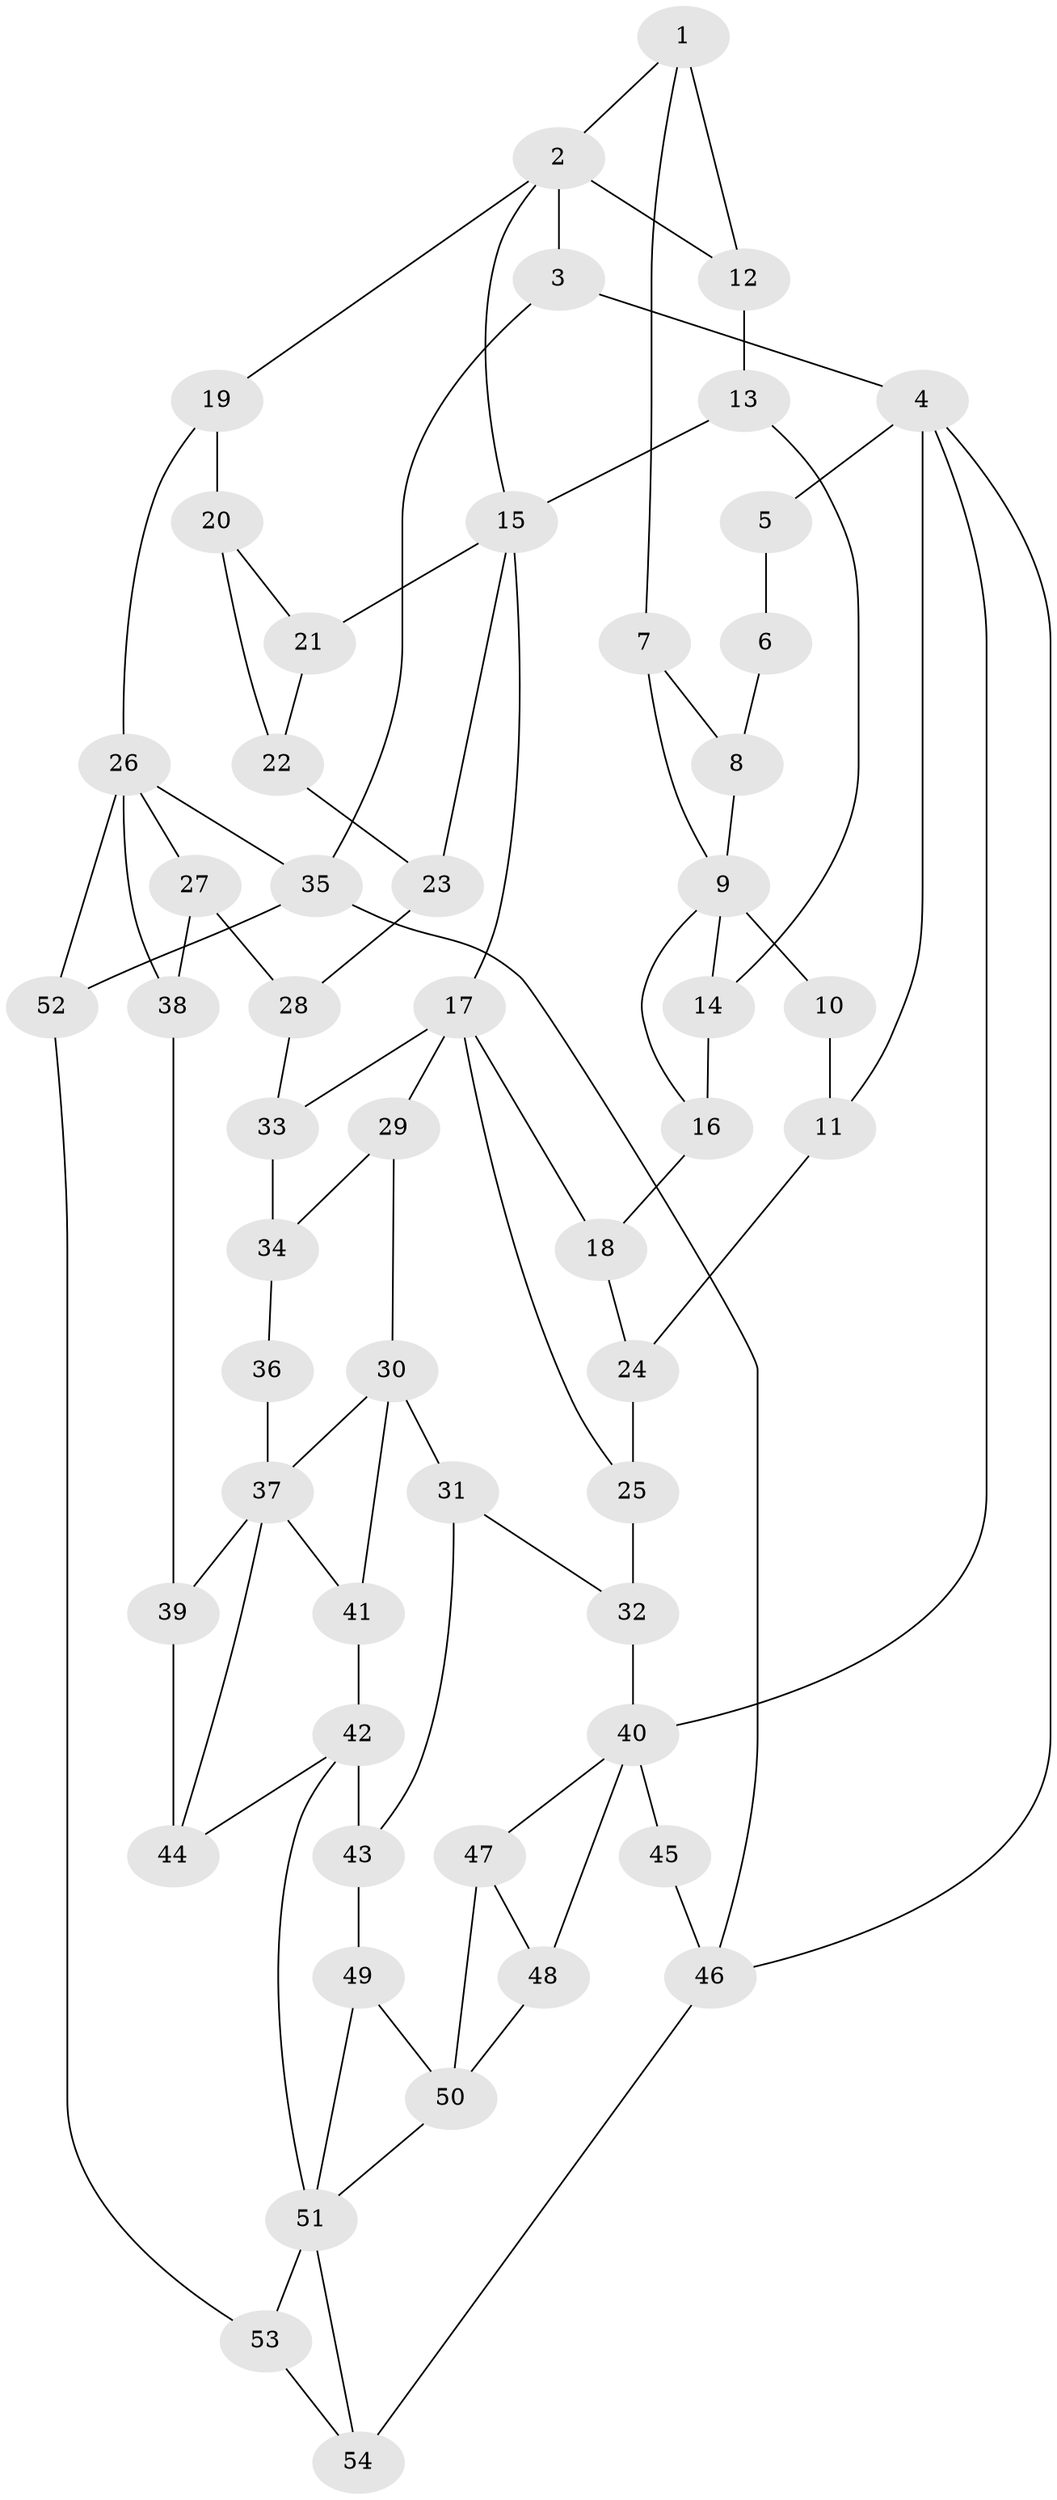 // original degree distribution, {3: 0.018518518518518517, 4: 0.25925925925925924, 6: 0.24074074074074073, 5: 0.48148148148148145}
// Generated by graph-tools (version 1.1) at 2025/38/03/09/25 02:38:52]
// undirected, 54 vertices, 90 edges
graph export_dot {
graph [start="1"]
  node [color=gray90,style=filled];
  1;
  2;
  3;
  4;
  5;
  6;
  7;
  8;
  9;
  10;
  11;
  12;
  13;
  14;
  15;
  16;
  17;
  18;
  19;
  20;
  21;
  22;
  23;
  24;
  25;
  26;
  27;
  28;
  29;
  30;
  31;
  32;
  33;
  34;
  35;
  36;
  37;
  38;
  39;
  40;
  41;
  42;
  43;
  44;
  45;
  46;
  47;
  48;
  49;
  50;
  51;
  52;
  53;
  54;
  1 -- 2 [weight=1.0];
  1 -- 7 [weight=1.0];
  1 -- 12 [weight=2.0];
  2 -- 3 [weight=2.0];
  2 -- 12 [weight=1.0];
  2 -- 15 [weight=1.0];
  2 -- 19 [weight=1.0];
  3 -- 4 [weight=1.0];
  3 -- 35 [weight=1.0];
  4 -- 5 [weight=2.0];
  4 -- 11 [weight=2.0];
  4 -- 40 [weight=1.0];
  4 -- 46 [weight=1.0];
  5 -- 6 [weight=1.0];
  6 -- 8 [weight=1.0];
  7 -- 8 [weight=1.0];
  7 -- 9 [weight=1.0];
  8 -- 9 [weight=1.0];
  9 -- 10 [weight=2.0];
  9 -- 14 [weight=1.0];
  9 -- 16 [weight=1.0];
  10 -- 11 [weight=2.0];
  11 -- 24 [weight=2.0];
  12 -- 13 [weight=1.0];
  13 -- 14 [weight=1.0];
  13 -- 15 [weight=1.0];
  14 -- 16 [weight=1.0];
  15 -- 17 [weight=2.0];
  15 -- 21 [weight=1.0];
  15 -- 23 [weight=1.0];
  16 -- 18 [weight=1.0];
  17 -- 18 [weight=1.0];
  17 -- 25 [weight=1.0];
  17 -- 29 [weight=1.0];
  17 -- 33 [weight=1.0];
  18 -- 24 [weight=1.0];
  19 -- 20 [weight=2.0];
  19 -- 26 [weight=2.0];
  20 -- 21 [weight=1.0];
  20 -- 22 [weight=3.0];
  21 -- 22 [weight=1.0];
  22 -- 23 [weight=2.0];
  23 -- 28 [weight=1.0];
  24 -- 25 [weight=2.0];
  25 -- 32 [weight=1.0];
  26 -- 27 [weight=1.0];
  26 -- 35 [weight=1.0];
  26 -- 38 [weight=1.0];
  26 -- 52 [weight=1.0];
  27 -- 28 [weight=1.0];
  27 -- 38 [weight=1.0];
  28 -- 33 [weight=1.0];
  29 -- 30 [weight=1.0];
  29 -- 34 [weight=1.0];
  30 -- 31 [weight=1.0];
  30 -- 37 [weight=1.0];
  30 -- 41 [weight=1.0];
  31 -- 32 [weight=1.0];
  31 -- 43 [weight=1.0];
  32 -- 40 [weight=1.0];
  33 -- 34 [weight=1.0];
  34 -- 36 [weight=1.0];
  35 -- 46 [weight=1.0];
  35 -- 52 [weight=1.0];
  36 -- 37 [weight=2.0];
  37 -- 39 [weight=1.0];
  37 -- 41 [weight=1.0];
  37 -- 44 [weight=1.0];
  38 -- 39 [weight=1.0];
  39 -- 44 [weight=1.0];
  40 -- 45 [weight=2.0];
  40 -- 47 [weight=1.0];
  40 -- 48 [weight=1.0];
  41 -- 42 [weight=1.0];
  42 -- 43 [weight=1.0];
  42 -- 44 [weight=1.0];
  42 -- 51 [weight=2.0];
  43 -- 49 [weight=1.0];
  45 -- 46 [weight=1.0];
  46 -- 54 [weight=1.0];
  47 -- 48 [weight=1.0];
  47 -- 50 [weight=2.0];
  48 -- 50 [weight=1.0];
  49 -- 50 [weight=1.0];
  49 -- 51 [weight=1.0];
  50 -- 51 [weight=1.0];
  51 -- 53 [weight=1.0];
  51 -- 54 [weight=1.0];
  52 -- 53 [weight=1.0];
  53 -- 54 [weight=1.0];
}
